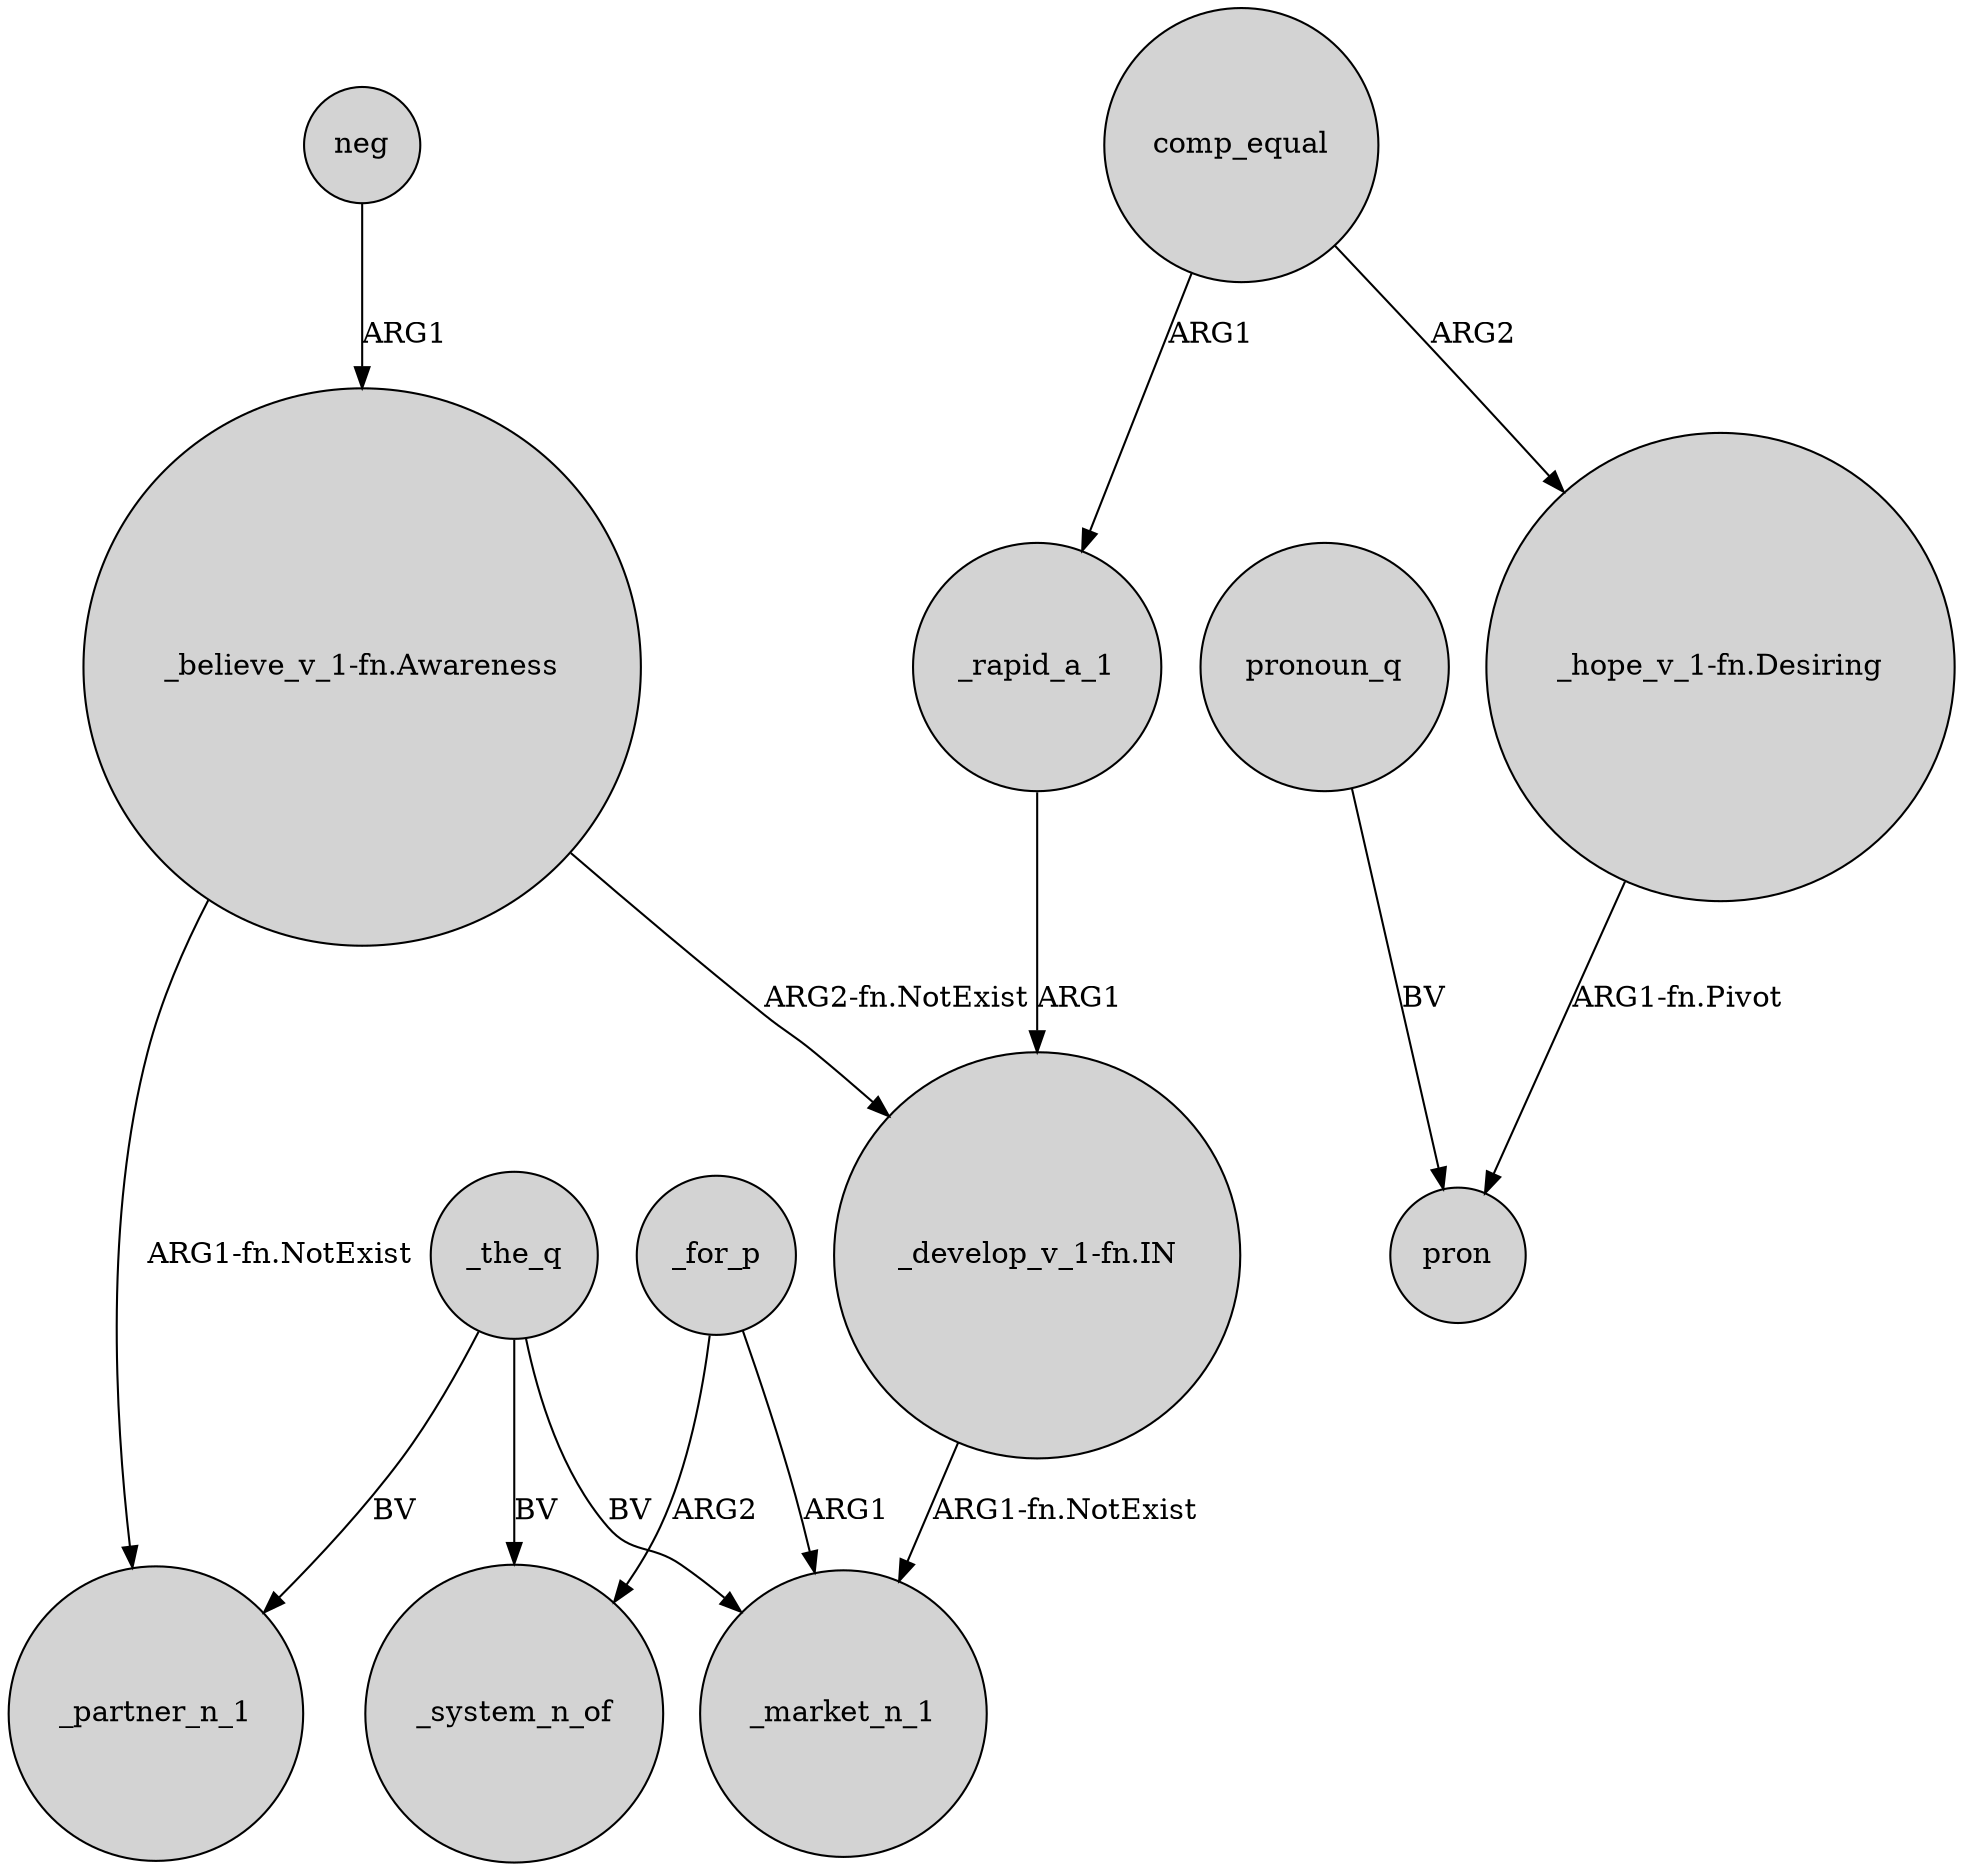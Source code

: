 digraph {
	node [shape=circle style=filled]
	"_believe_v_1-fn.Awareness" -> "_develop_v_1-fn.IN" [label="ARG2-fn.NotExist"]
	comp_equal -> _rapid_a_1 [label=ARG1]
	"_hope_v_1-fn.Desiring" -> pron [label="ARG1-fn.Pivot"]
	_rapid_a_1 -> "_develop_v_1-fn.IN" [label=ARG1]
	_the_q -> _system_n_of [label=BV]
	"_believe_v_1-fn.Awareness" -> _partner_n_1 [label="ARG1-fn.NotExist"]
	comp_equal -> "_hope_v_1-fn.Desiring" [label=ARG2]
	pronoun_q -> pron [label=BV]
	_the_q -> _partner_n_1 [label=BV]
	_for_p -> _market_n_1 [label=ARG1]
	"_develop_v_1-fn.IN" -> _market_n_1 [label="ARG1-fn.NotExist"]
	_the_q -> _market_n_1 [label=BV]
	neg -> "_believe_v_1-fn.Awareness" [label=ARG1]
	_for_p -> _system_n_of [label=ARG2]
}
